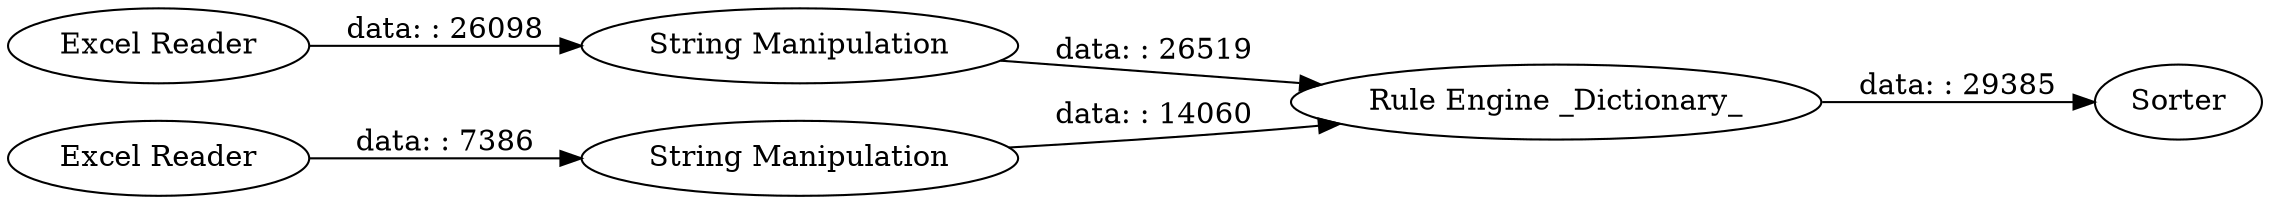 digraph {
	"-98535018910798846_6" [label="Rule Engine _Dictionary_"]
	"-98535018910798846_2" [label="Excel Reader"]
	"-98535018910798846_3" [label="Excel Reader"]
	"-98535018910798846_5" [label="String Manipulation"]
	"-98535018910798846_10" [label=Sorter]
	"-98535018910798846_9" [label="String Manipulation"]
	"-98535018910798846_3" -> "-98535018910798846_5" [label="data: : 26098"]
	"-98535018910798846_9" -> "-98535018910798846_6" [label="data: : 14060"]
	"-98535018910798846_5" -> "-98535018910798846_6" [label="data: : 26519"]
	"-98535018910798846_2" -> "-98535018910798846_9" [label="data: : 7386"]
	"-98535018910798846_6" -> "-98535018910798846_10" [label="data: : 29385"]
	rankdir=LR
}
